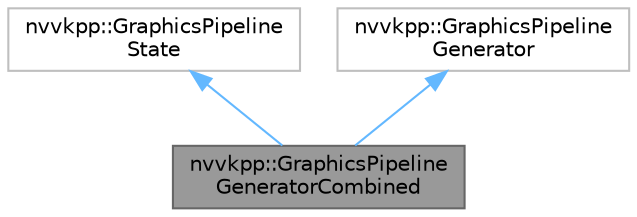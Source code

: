 digraph "nvvkpp::GraphicsPipelineGeneratorCombined"
{
 // LATEX_PDF_SIZE
  bgcolor="transparent";
  edge [fontname=Helvetica,fontsize=10,labelfontname=Helvetica,labelfontsize=10];
  node [fontname=Helvetica,fontsize=10,shape=box,height=0.2,width=0.4];
  Node1 [id="Node000001",label="nvvkpp::GraphicsPipeline\lGeneratorCombined",height=0.2,width=0.4,color="gray40", fillcolor="grey60", style="filled", fontcolor="black",tooltip=" "];
  Node2 -> Node1 [id="edge1_Node000001_Node000002",dir="back",color="steelblue1",style="solid",tooltip=" "];
  Node2 [id="Node000002",label="nvvkpp::GraphicsPipeline\lState",height=0.2,width=0.4,color="grey75", fillcolor="white", style="filled",URL="$structnvvkpp_1_1_graphics_pipeline_state.html",tooltip=" "];
  Node3 -> Node1 [id="edge2_Node000001_Node000003",dir="back",color="steelblue1",style="solid",tooltip=" "];
  Node3 [id="Node000003",label="nvvkpp::GraphicsPipeline\lGenerator",height=0.2,width=0.4,color="grey75", fillcolor="white", style="filled",URL="$structnvvkpp_1_1_graphics_pipeline_generator.html",tooltip=" "];
}
